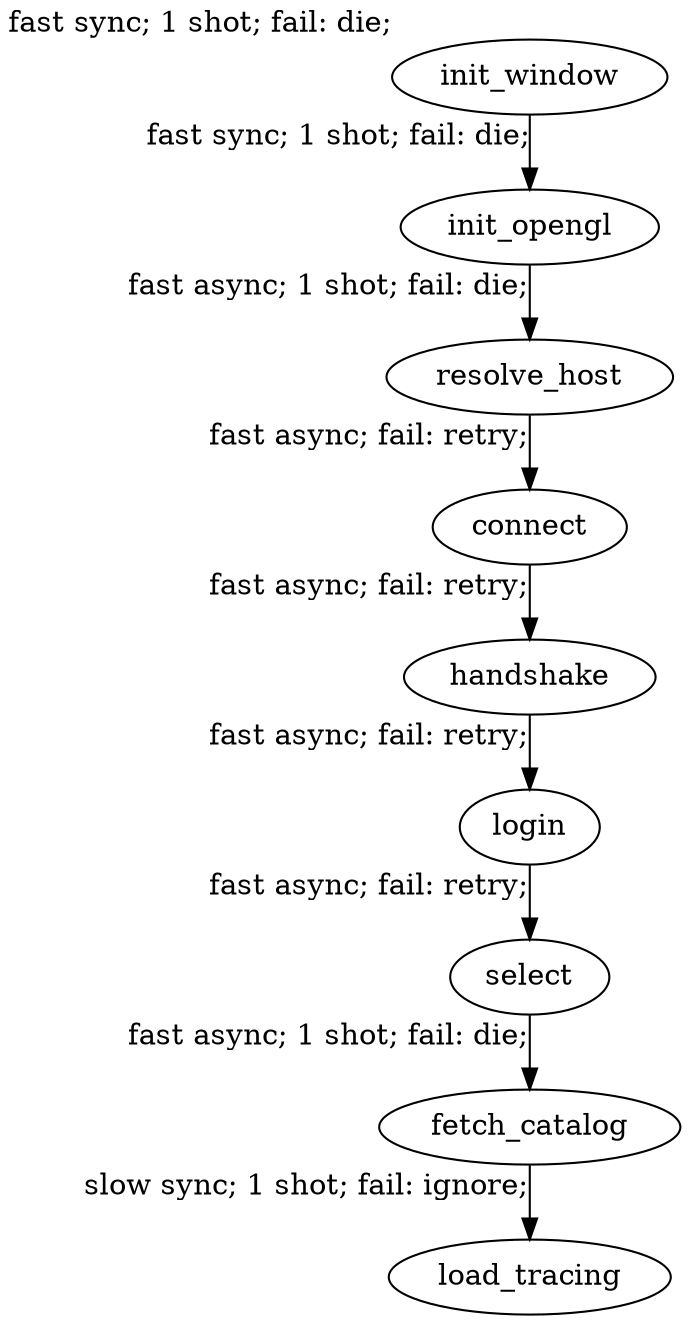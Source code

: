 digraph {
	init_window[xlabel="fast sync; 1 shot; fail: die;"];
	init_window->init_opengl[xlabel="fast sync; 1 shot; fail: die;"];
	init_opengl->resolve_host[xlabel="fast async; 1 shot; fail: die;"];
	resolve_host->connect[xlabel="fast async; fail: retry;"];
	connect->handshake[xlabel="fast async; fail: retry;"];
	handshake->login[xlabel="fast async; fail: retry;"];
	login->select[xlabel="fast async; fail: retry;"];
//
//
	select->fetch_catalog[xlabel="fast async; 1 shot; fail: die;"];
	fetch_catalog->load_tracing[xlabel="slow sync; 1 shot; fail: ignore;"];
}
/*
digraph {
	legend1[label="die on error", shape=box];
	legend2[label="re-try, with new connection, on error", shape=oval];

	canvas
		cube
		edges
		model
		connection

		window_creation[shape=box];
	viewer_ready[shape=box];

	resolve[shape=box];
	get_passwd[shape=box];
	//
	{
		////////////
		/////

		//?. S N R fetch imaging data
		//?. S N R sync tracing data
		/////
sel(**acl/**code/**info) commit(**acl)
	}

	read_data_info[];


	connect->handshake->login->select->upload;
	read->conv->upload;
	upload->read[label="succ, next file"];
	login->get_passwd[label="wrong passwd"];
}
*/
